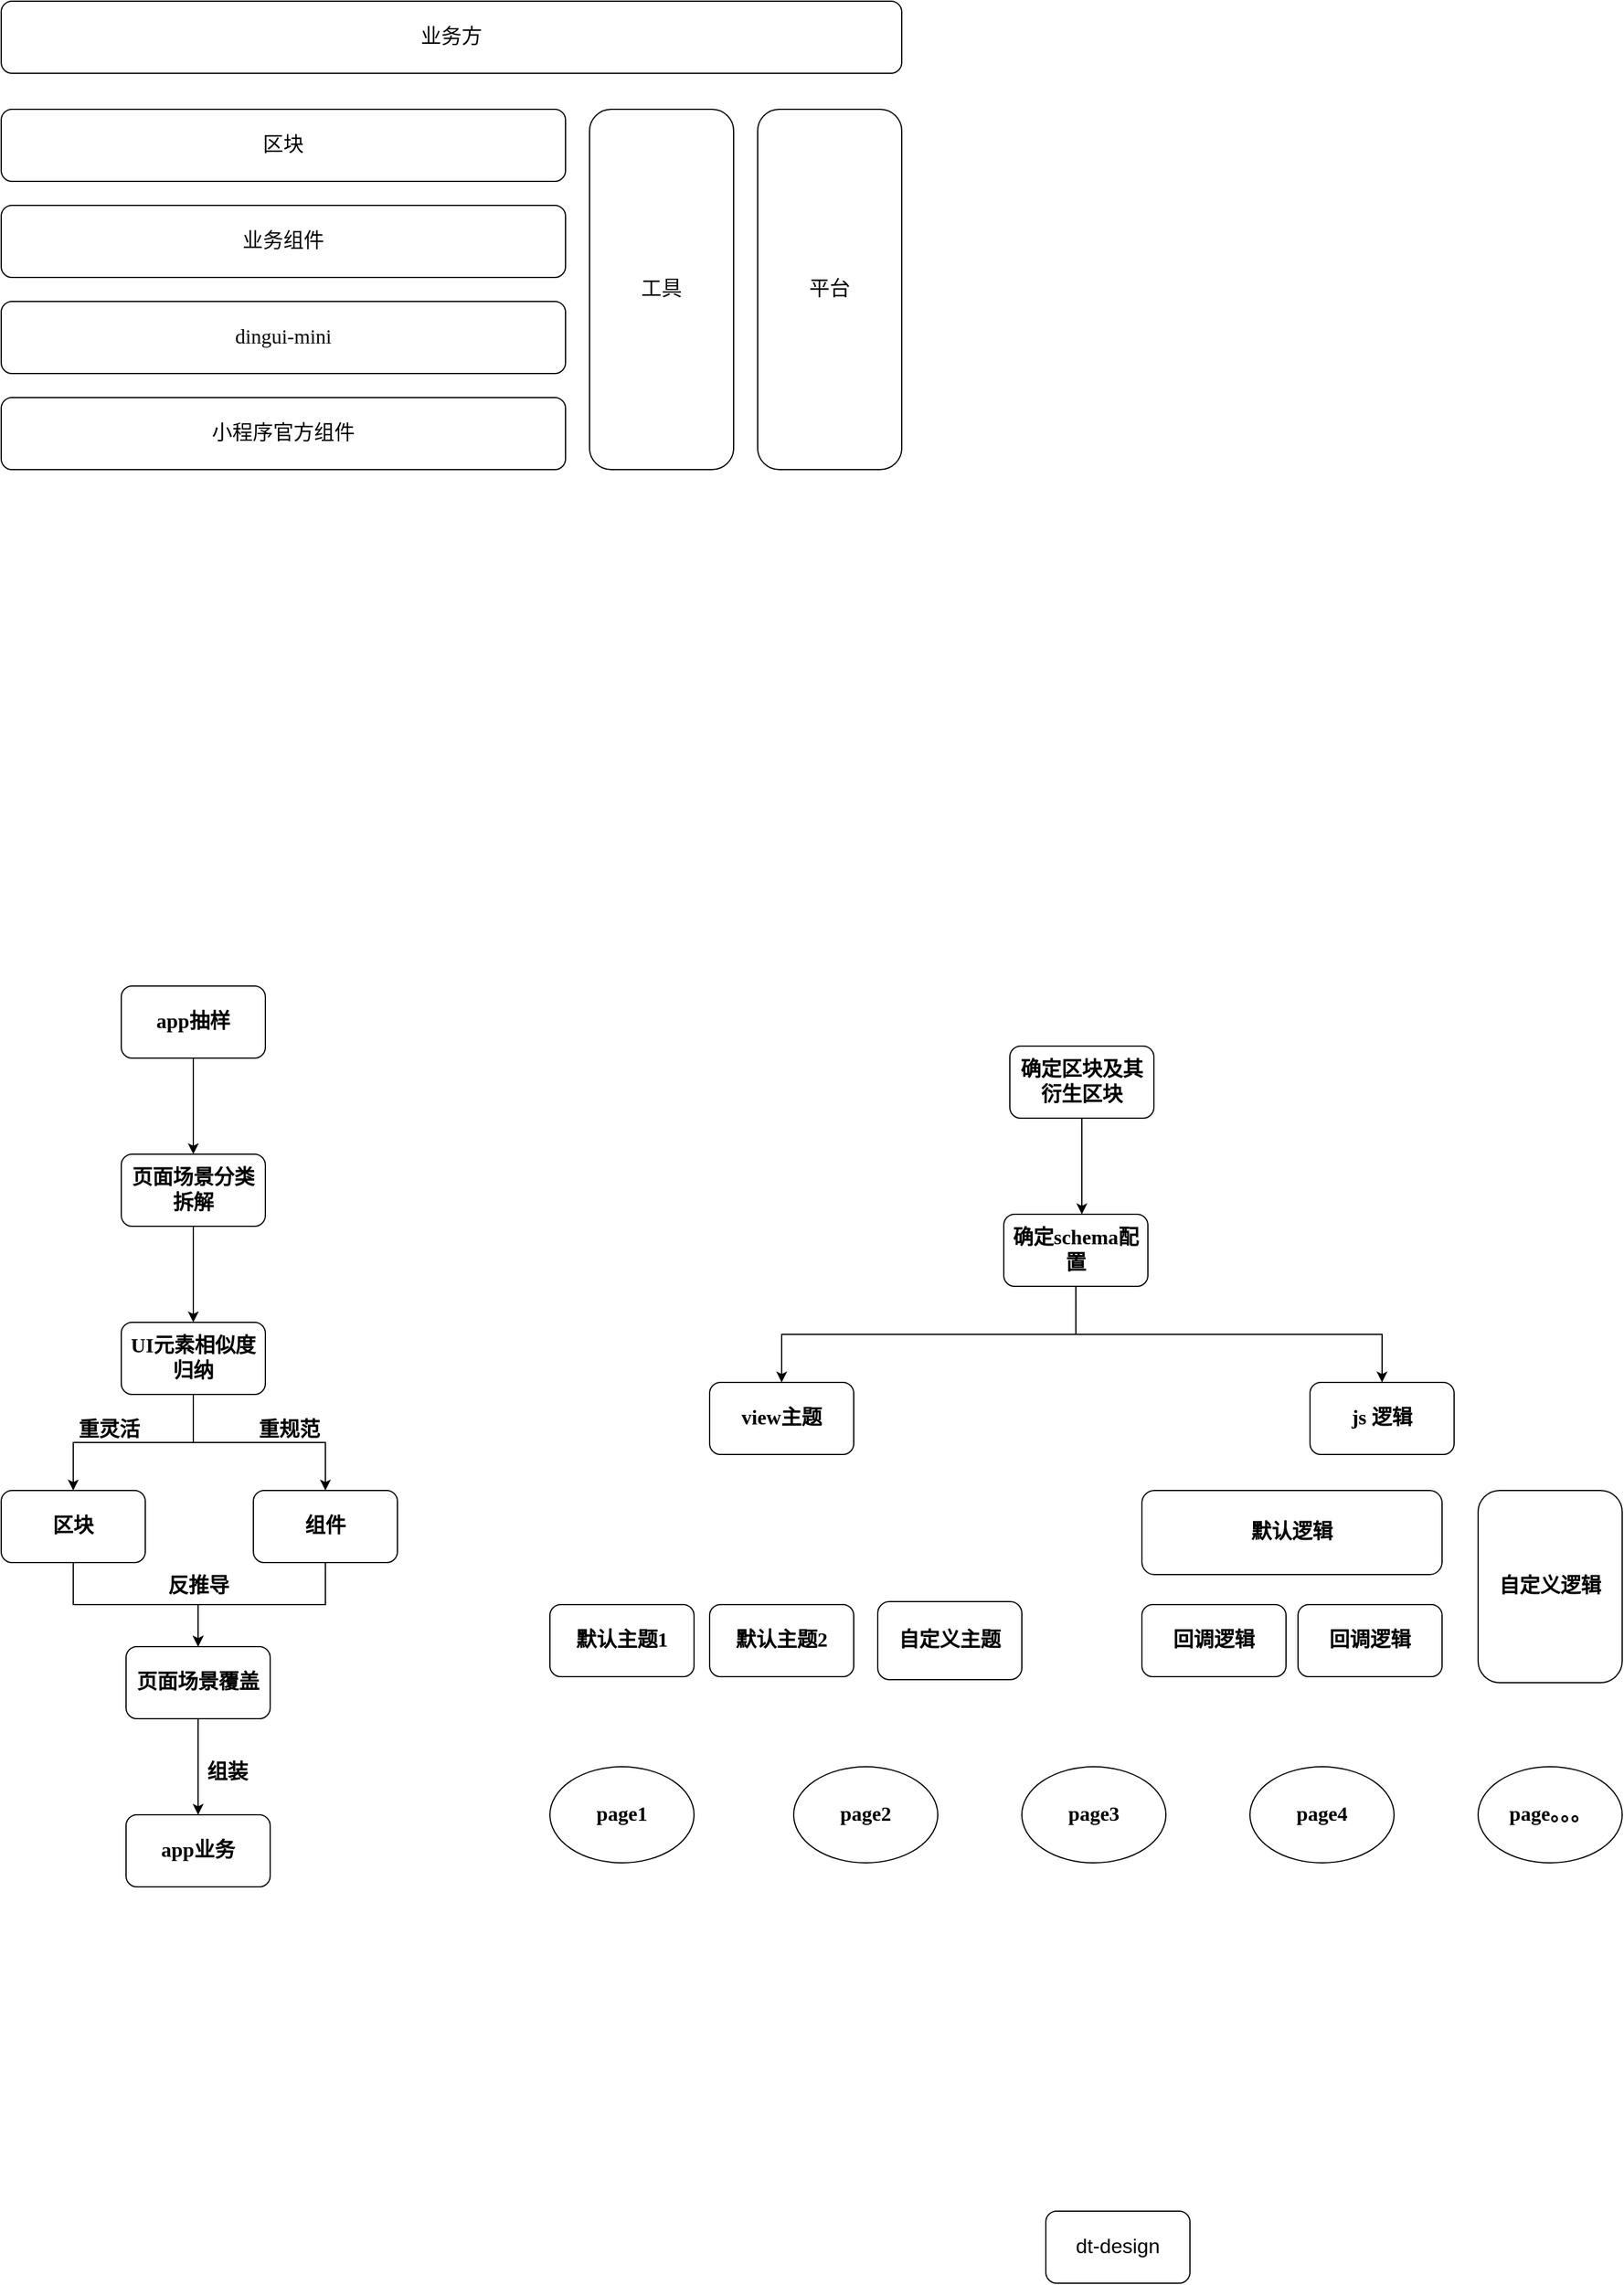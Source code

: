 <mxfile version="13.8.6" type="github">
  <diagram id="BA6BoKVD62JwFN8tU82A" name="Page-1">
    <mxGraphModel dx="1332" dy="2161" grid="1" gridSize="10" guides="1" tooltips="1" connect="1" arrows="1" fold="1" page="1" pageScale="1" pageWidth="827" pageHeight="1169" math="0" shadow="0">
      <root>
        <mxCell id="0" />
        <mxCell id="1" parent="0" />
        <mxCell id="PDsMdYbchzR6qBBDPlei-3" value="" style="edgeStyle=orthogonalEdgeStyle;rounded=0;orthogonalLoop=1;jettySize=auto;html=1;fontFamily=Comic Sans MS;fontStyle=1;fontSize=17;" parent="1" edge="1">
          <mxGeometry relative="1" as="geometry">
            <mxPoint x="410" y="390" as="sourcePoint" />
            <mxPoint x="410" y="470" as="targetPoint" />
          </mxGeometry>
        </mxCell>
        <mxCell id="PDsMdYbchzR6qBBDPlei-4" value="app抽样" style="rounded=1;whiteSpace=wrap;html=1;fontFamily=Comic Sans MS;fontStyle=1;fontSize=17;" parent="1" vertex="1">
          <mxGeometry x="350" y="330" width="120" height="60" as="geometry" />
        </mxCell>
        <mxCell id="PDsMdYbchzR6qBBDPlei-7" value="" style="edgeStyle=orthogonalEdgeStyle;rounded=0;orthogonalLoop=1;jettySize=auto;html=1;fontFamily=Comic Sans MS;fontStyle=1;fontSize=17;" parent="1" source="PDsMdYbchzR6qBBDPlei-5" target="PDsMdYbchzR6qBBDPlei-6" edge="1">
          <mxGeometry relative="1" as="geometry" />
        </mxCell>
        <mxCell id="PDsMdYbchzR6qBBDPlei-5" value="页面场景分类拆解" style="rounded=1;whiteSpace=wrap;html=1;fontFamily=Comic Sans MS;fontStyle=1;fontSize=17;" parent="1" vertex="1">
          <mxGeometry x="350" y="470" width="120" height="60" as="geometry" />
        </mxCell>
        <mxCell id="PDsMdYbchzR6qBBDPlei-12" style="edgeStyle=orthogonalEdgeStyle;rounded=0;orthogonalLoop=1;jettySize=auto;html=1;exitX=0.5;exitY=1;exitDx=0;exitDy=0;entryX=0.5;entryY=0;entryDx=0;entryDy=0;fontFamily=Comic Sans MS;fontStyle=1;fontSize=17;" parent="1" source="PDsMdYbchzR6qBBDPlei-6" target="PDsMdYbchzR6qBBDPlei-8" edge="1">
          <mxGeometry relative="1" as="geometry" />
        </mxCell>
        <mxCell id="PDsMdYbchzR6qBBDPlei-13" style="edgeStyle=orthogonalEdgeStyle;rounded=0;orthogonalLoop=1;jettySize=auto;html=1;fontFamily=Comic Sans MS;fontStyle=1;fontSize=17;" parent="1" source="PDsMdYbchzR6qBBDPlei-6" target="PDsMdYbchzR6qBBDPlei-10" edge="1">
          <mxGeometry relative="1" as="geometry" />
        </mxCell>
        <mxCell id="PDsMdYbchzR6qBBDPlei-6" value="UI元素相似度归纳" style="rounded=1;whiteSpace=wrap;html=1;fontFamily=Comic Sans MS;fontStyle=1;fontSize=17;" parent="1" vertex="1">
          <mxGeometry x="350" y="610" width="120" height="60" as="geometry" />
        </mxCell>
        <mxCell id="PDsMdYbchzR6qBBDPlei-15" style="edgeStyle=orthogonalEdgeStyle;rounded=0;orthogonalLoop=1;jettySize=auto;html=1;fontFamily=Comic Sans MS;fontStyle=1;fontSize=17;" parent="1" source="PDsMdYbchzR6qBBDPlei-8" target="PDsMdYbchzR6qBBDPlei-14" edge="1">
          <mxGeometry relative="1" as="geometry" />
        </mxCell>
        <mxCell id="PDsMdYbchzR6qBBDPlei-8" value="区块" style="rounded=1;whiteSpace=wrap;html=1;fontFamily=Comic Sans MS;fontStyle=1;fontSize=17;" parent="1" vertex="1">
          <mxGeometry x="250" y="750" width="120" height="60" as="geometry" />
        </mxCell>
        <mxCell id="PDsMdYbchzR6qBBDPlei-16" style="edgeStyle=orthogonalEdgeStyle;rounded=0;orthogonalLoop=1;jettySize=auto;html=1;entryX=0.5;entryY=0;entryDx=0;entryDy=0;fontFamily=Comic Sans MS;fontStyle=1;fontSize=17;" parent="1" source="PDsMdYbchzR6qBBDPlei-10" target="PDsMdYbchzR6qBBDPlei-14" edge="1">
          <mxGeometry relative="1" as="geometry" />
        </mxCell>
        <mxCell id="PDsMdYbchzR6qBBDPlei-10" value="组件" style="rounded=1;whiteSpace=wrap;html=1;fontFamily=Comic Sans MS;fontStyle=1;fontSize=17;" parent="1" vertex="1">
          <mxGeometry x="460" y="750" width="120" height="60" as="geometry" />
        </mxCell>
        <mxCell id="PDsMdYbchzR6qBBDPlei-18" value="" style="edgeStyle=orthogonalEdgeStyle;rounded=0;orthogonalLoop=1;jettySize=auto;html=1;fontFamily=Comic Sans MS;fontStyle=1;fontSize=17;" parent="1" source="PDsMdYbchzR6qBBDPlei-14" target="PDsMdYbchzR6qBBDPlei-17" edge="1">
          <mxGeometry relative="1" as="geometry" />
        </mxCell>
        <mxCell id="PDsMdYbchzR6qBBDPlei-14" value="页面场景覆盖" style="rounded=1;whiteSpace=wrap;html=1;fontFamily=Comic Sans MS;fontStyle=1;fontSize=17;" parent="1" vertex="1">
          <mxGeometry x="354" y="880" width="120" height="60" as="geometry" />
        </mxCell>
        <mxCell id="PDsMdYbchzR6qBBDPlei-17" value="app业务" style="rounded=1;whiteSpace=wrap;html=1;fontFamily=Comic Sans MS;fontStyle=1;fontSize=17;" parent="1" vertex="1">
          <mxGeometry x="354" y="1020" width="120" height="60" as="geometry" />
        </mxCell>
        <mxCell id="PDsMdYbchzR6qBBDPlei-19" value="重灵活" style="text;html=1;strokeColor=none;fillColor=none;align=center;verticalAlign=middle;whiteSpace=wrap;rounded=0;fontFamily=Comic Sans MS;fontStyle=1;fontSize=17;" parent="1" vertex="1">
          <mxGeometry x="310" y="690" width="60" height="20" as="geometry" />
        </mxCell>
        <mxCell id="PDsMdYbchzR6qBBDPlei-20" value="重规范" style="text;html=1;strokeColor=none;fillColor=none;align=center;verticalAlign=middle;whiteSpace=wrap;rounded=0;fontFamily=Comic Sans MS;fontStyle=1;fontSize=17;" parent="1" vertex="1">
          <mxGeometry x="460" y="690" width="60" height="20" as="geometry" />
        </mxCell>
        <mxCell id="PDsMdYbchzR6qBBDPlei-25" value="业务方" style="rounded=1;whiteSpace=wrap;html=1;fontFamily=Comic Sans MS;fontSize=17;" parent="1" vertex="1">
          <mxGeometry x="250" y="-490" width="750" height="60" as="geometry" />
        </mxCell>
        <mxCell id="PDsMdYbchzR6qBBDPlei-29" value="小程序官方组件" style="rounded=1;whiteSpace=wrap;html=1;fontFamily=Comic Sans MS;fontSize=17;" parent="1" vertex="1">
          <mxGeometry x="250" y="-160" width="470" height="60" as="geometry" />
        </mxCell>
        <mxCell id="PDsMdYbchzR6qBBDPlei-30" value="dingui-mini" style="rounded=1;whiteSpace=wrap;html=1;fontFamily=Comic Sans MS;fontSize=17;" parent="1" vertex="1">
          <mxGeometry x="250" y="-240" width="470" height="60" as="geometry" />
        </mxCell>
        <mxCell id="PDsMdYbchzR6qBBDPlei-31" value="业务组件" style="rounded=1;whiteSpace=wrap;html=1;fontFamily=Comic Sans MS;fontSize=17;" parent="1" vertex="1">
          <mxGeometry x="250" y="-320" width="470" height="60" as="geometry" />
        </mxCell>
        <mxCell id="PDsMdYbchzR6qBBDPlei-32" value="区块" style="rounded=1;whiteSpace=wrap;html=1;fontFamily=Comic Sans MS;fontSize=17;" parent="1" vertex="1">
          <mxGeometry x="250" y="-400" width="470" height="60" as="geometry" />
        </mxCell>
        <mxCell id="PDsMdYbchzR6qBBDPlei-33" value="工具" style="rounded=1;whiteSpace=wrap;html=1;fontFamily=Comic Sans MS;fontSize=17;" parent="1" vertex="1">
          <mxGeometry x="740" y="-400" width="120" height="300" as="geometry" />
        </mxCell>
        <mxCell id="PDsMdYbchzR6qBBDPlei-34" value="平台" style="rounded=1;whiteSpace=wrap;html=1;fontFamily=Comic Sans MS;fontSize=17;" parent="1" vertex="1">
          <mxGeometry x="880" y="-400" width="120" height="300" as="geometry" />
        </mxCell>
        <mxCell id="PDsMdYbchzR6qBBDPlei-36" style="edgeStyle=orthogonalEdgeStyle;rounded=0;orthogonalLoop=1;jettySize=auto;html=1;exitX=0.5;exitY=1;exitDx=0;exitDy=0;fontFamily=Comic Sans MS;fontSize=17;" parent="1" edge="1">
          <mxGeometry relative="1" as="geometry">
            <mxPoint x="940" y="-100" as="sourcePoint" />
            <mxPoint x="940" y="-100" as="targetPoint" />
          </mxGeometry>
        </mxCell>
        <mxCell id="vsi_exjW1HiKRHZsvrKF-1" value="反推导" style="text;html=1;align=center;verticalAlign=middle;resizable=0;points=[];autosize=1;fontSize=17;fontStyle=1" parent="1" vertex="1">
          <mxGeometry x="379" y="815" width="70" height="30" as="geometry" />
        </mxCell>
        <mxCell id="vsi_exjW1HiKRHZsvrKF-2" value="组装" style="text;html=1;align=center;verticalAlign=middle;resizable=0;points=[];autosize=1;fontSize=17;fontStyle=1" parent="1" vertex="1">
          <mxGeometry x="413" y="970" width="50" height="30" as="geometry" />
        </mxCell>
        <mxCell id="vsi_exjW1HiKRHZsvrKF-5" value="" style="edgeStyle=orthogonalEdgeStyle;rounded=0;orthogonalLoop=1;jettySize=auto;html=1;fontSize=17;" parent="1" source="vsi_exjW1HiKRHZsvrKF-3" edge="1">
          <mxGeometry relative="1" as="geometry">
            <mxPoint x="1150" y="520.0" as="targetPoint" />
          </mxGeometry>
        </mxCell>
        <mxCell id="vsi_exjW1HiKRHZsvrKF-3" value="确定区块及其衍生区块" style="rounded=1;whiteSpace=wrap;html=1;fontFamily=Comic Sans MS;fontStyle=1;fontSize=17;" parent="1" vertex="1">
          <mxGeometry x="1090" y="380" width="120" height="60" as="geometry" />
        </mxCell>
        <mxCell id="vsi_exjW1HiKRHZsvrKF-17" style="edgeStyle=orthogonalEdgeStyle;rounded=0;orthogonalLoop=1;jettySize=auto;html=1;exitX=0.5;exitY=1;exitDx=0;exitDy=0;entryX=0.5;entryY=0;entryDx=0;entryDy=0;fontFamily=Comic Sans MS;fontStyle=1;fontSize=17;" parent="1" source="vsi_exjW1HiKRHZsvrKF-19" target="vsi_exjW1HiKRHZsvrKF-24" edge="1">
          <mxGeometry relative="1" as="geometry">
            <mxPoint x="1044.97" y="660.0" as="targetPoint" />
            <Array as="points">
              <mxPoint x="1145" y="620" />
              <mxPoint x="900" y="620" />
            </Array>
          </mxGeometry>
        </mxCell>
        <mxCell id="vsi_exjW1HiKRHZsvrKF-18" style="edgeStyle=orthogonalEdgeStyle;rounded=0;orthogonalLoop=1;jettySize=auto;html=1;fontFamily=Comic Sans MS;fontStyle=1;fontSize=17;entryX=0.5;entryY=0;entryDx=0;entryDy=0;" parent="1" source="vsi_exjW1HiKRHZsvrKF-19" target="vsi_exjW1HiKRHZsvrKF-25" edge="1">
          <mxGeometry relative="1" as="geometry">
            <mxPoint x="1255.029" y="660.0" as="targetPoint" />
            <Array as="points">
              <mxPoint x="1145" y="620" />
              <mxPoint x="1400" y="620" />
            </Array>
          </mxGeometry>
        </mxCell>
        <mxCell id="vsi_exjW1HiKRHZsvrKF-19" value="确定schema配置" style="rounded=1;whiteSpace=wrap;html=1;fontFamily=Comic Sans MS;fontStyle=1;fontSize=17;" parent="1" vertex="1">
          <mxGeometry x="1084.97" y="520" width="120" height="60" as="geometry" />
        </mxCell>
        <mxCell id="vsi_exjW1HiKRHZsvrKF-24" value="view主题" style="rounded=1;whiteSpace=wrap;html=1;fontFamily=Comic Sans MS;fontStyle=1;fontSize=17;" parent="1" vertex="1">
          <mxGeometry x="840" y="660" width="120" height="60" as="geometry" />
        </mxCell>
        <mxCell id="vsi_exjW1HiKRHZsvrKF-25" value="js 逻辑" style="rounded=1;whiteSpace=wrap;html=1;fontFamily=Comic Sans MS;fontStyle=1;fontSize=17;" parent="1" vertex="1">
          <mxGeometry x="1340" y="660" width="120" height="60" as="geometry" />
        </mxCell>
        <mxCell id="vsi_exjW1HiKRHZsvrKF-30" value="默认逻辑" style="rounded=1;whiteSpace=wrap;html=1;fontFamily=Comic Sans MS;fontStyle=1;fontSize=17;" parent="1" vertex="1">
          <mxGeometry x="1200" y="750" width="250" height="70" as="geometry" />
        </mxCell>
        <mxCell id="vsi_exjW1HiKRHZsvrKF-31" value="自定义逻辑" style="rounded=1;whiteSpace=wrap;html=1;fontFamily=Comic Sans MS;fontStyle=1;fontSize=17;" parent="1" vertex="1">
          <mxGeometry x="1480" y="750" width="120" height="160" as="geometry" />
        </mxCell>
        <mxCell id="vsi_exjW1HiKRHZsvrKF-32" value="回调逻辑" style="rounded=1;whiteSpace=wrap;html=1;fontFamily=Comic Sans MS;fontStyle=1;fontSize=17;" parent="1" vertex="1">
          <mxGeometry x="1200" y="845" width="120" height="60" as="geometry" />
        </mxCell>
        <mxCell id="vsi_exjW1HiKRHZsvrKF-33" value="回调逻辑" style="rounded=1;whiteSpace=wrap;html=1;fontFamily=Comic Sans MS;fontStyle=1;fontSize=17;" parent="1" vertex="1">
          <mxGeometry x="1330" y="845" width="120" height="60" as="geometry" />
        </mxCell>
        <mxCell id="vsi_exjW1HiKRHZsvrKF-39" value="默认主题1" style="rounded=1;whiteSpace=wrap;html=1;fontFamily=Comic Sans MS;fontStyle=1;fontSize=17;" parent="1" vertex="1">
          <mxGeometry x="707" y="845" width="120" height="60" as="geometry" />
        </mxCell>
        <mxCell id="vsi_exjW1HiKRHZsvrKF-40" value="默认主题2" style="rounded=1;whiteSpace=wrap;html=1;fontFamily=Comic Sans MS;fontStyle=1;fontSize=17;" parent="1" vertex="1">
          <mxGeometry x="840" y="845" width="120" height="60" as="geometry" />
        </mxCell>
        <mxCell id="vsi_exjW1HiKRHZsvrKF-42" value="自定义主题" style="rounded=1;whiteSpace=wrap;html=1;fontFamily=Comic Sans MS;fontStyle=1;fontSize=17;" parent="1" vertex="1">
          <mxGeometry x="980" y="842.5" width="120" height="65" as="geometry" />
        </mxCell>
        <mxCell id="vsi_exjW1HiKRHZsvrKF-43" value="page1" style="ellipse;whiteSpace=wrap;html=1;rounded=1;fontFamily=Comic Sans MS;fontSize=17;fontStyle=1;" parent="1" vertex="1">
          <mxGeometry x="707" y="980" width="120" height="80" as="geometry" />
        </mxCell>
        <mxCell id="vsi_exjW1HiKRHZsvrKF-46" value="page2" style="ellipse;whiteSpace=wrap;html=1;rounded=1;fontFamily=Comic Sans MS;fontSize=17;fontStyle=1;" parent="1" vertex="1">
          <mxGeometry x="910" y="980" width="120" height="80" as="geometry" />
        </mxCell>
        <mxCell id="vsi_exjW1HiKRHZsvrKF-47" value="page3" style="ellipse;whiteSpace=wrap;html=1;rounded=1;fontFamily=Comic Sans MS;fontSize=17;fontStyle=1;" parent="1" vertex="1">
          <mxGeometry x="1100" y="980" width="120" height="80" as="geometry" />
        </mxCell>
        <mxCell id="vsi_exjW1HiKRHZsvrKF-48" value="page4" style="ellipse;whiteSpace=wrap;html=1;rounded=1;fontFamily=Comic Sans MS;fontSize=17;fontStyle=1;" parent="1" vertex="1">
          <mxGeometry x="1290" y="980" width="120" height="80" as="geometry" />
        </mxCell>
        <mxCell id="vsi_exjW1HiKRHZsvrKF-49" value="page。。。" style="ellipse;whiteSpace=wrap;html=1;rounded=1;fontFamily=Comic Sans MS;fontSize=17;fontStyle=1;" parent="1" vertex="1">
          <mxGeometry x="1480" y="980" width="120" height="80" as="geometry" />
        </mxCell>
        <mxCell id="vsi_exjW1HiKRHZsvrKF-59" value="dt-design" style="rounded=1;whiteSpace=wrap;html=1;fontSize=17;" parent="1" vertex="1">
          <mxGeometry x="1120" y="1350" width="120" height="60" as="geometry" />
        </mxCell>
      </root>
    </mxGraphModel>
  </diagram>
</mxfile>

